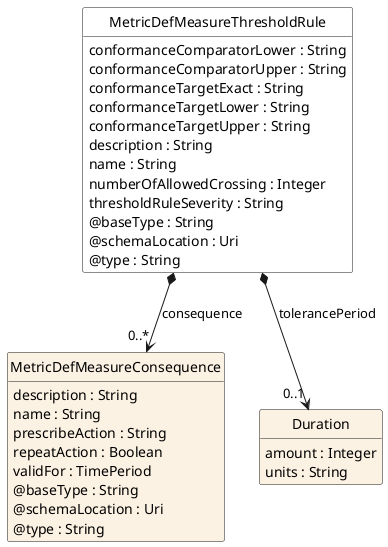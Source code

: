 @startuml
hide circle
hide methods
hide stereotype
show <<Enumeration>> stereotype
skinparam class {
   BackgroundColor<<Enumeration>> #E6F5F7
   BackgroundColor<<Ref>> #FFFFE0
   BackgroundColor<<Pivot>> #FFFFFFF
   BackgroundColor<<SimpleType>> #E2F0DA
   BackgroundColor #FCF2E3
}

class MetricDefMeasureThresholdRule <<Pivot>> {
    conformanceComparatorLower : String
    conformanceComparatorUpper : String
    conformanceTargetExact : String
    conformanceTargetLower : String
    conformanceTargetUpper : String
    description : String
    name : String
    numberOfAllowedCrossing : Integer
    thresholdRuleSeverity : String
    @baseType : String
    @schemaLocation : Uri
    @type : String
}

class MetricDefMeasureConsequence  {
    description : String
    name : String
    prescribeAction : String
    repeatAction : Boolean
    validFor : TimePeriod
    @baseType : String
    @schemaLocation : Uri
    @type : String
}

class Duration  {
    amount : Integer
    units : String
}

MetricDefMeasureThresholdRule *-->  "0..*" MetricDefMeasureConsequence : consequence

MetricDefMeasureThresholdRule *-->  "0..1" Duration : tolerancePeriod

@enduml